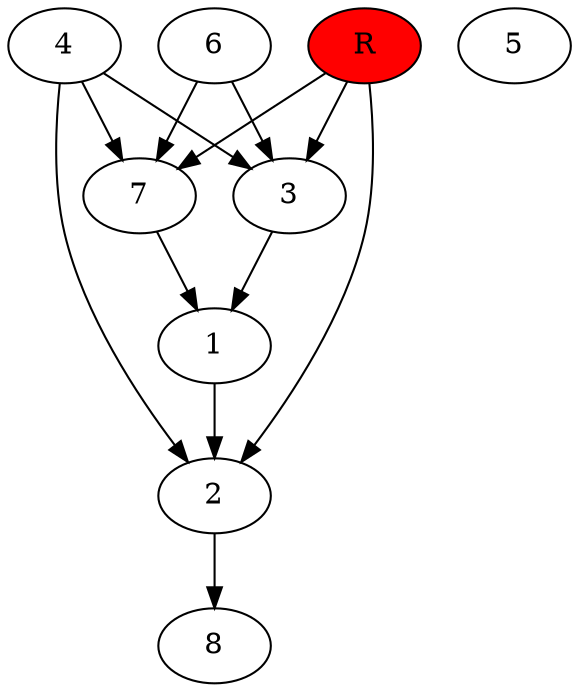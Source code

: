 digraph prb41503 {
	1
	2
	3
	4
	5
	6
	7
	8
	R [fillcolor="#ff0000" style=filled]
	1 -> 2
	2 -> 8
	3 -> 1
	4 -> 2
	4 -> 3
	4 -> 7
	6 -> 3
	6 -> 7
	7 -> 1
	R -> 2
	R -> 3
	R -> 7
}
